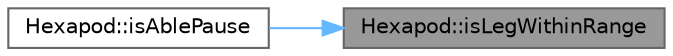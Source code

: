 digraph "Hexapod::isLegWithinRange"
{
 // LATEX_PDF_SIZE
  bgcolor="transparent";
  edge [fontname=Helvetica,fontsize=10,labelfontname=Helvetica,labelfontsize=10];
  node [fontname=Helvetica,fontsize=10,shape=box,height=0.2,width=0.4];
  rankdir="RL";
  Node1 [id="Node000001",label="Hexapod::isLegWithinRange",height=0.2,width=0.4,color="gray40", fillcolor="grey60", style="filled", fontcolor="black",tooltip=" "];
  Node1 -> Node2 [id="edge1_Node000001_Node000002",dir="back",color="steelblue1",style="solid",tooltip=" "];
  Node2 [id="Node000002",label="Hexapod::isAblePause",height=0.2,width=0.4,color="grey40", fillcolor="white", style="filled",URL="$class_hexapod.html#a48a107ff47c4ec1bf04dd066da0f2352",tooltip=" "];
}
